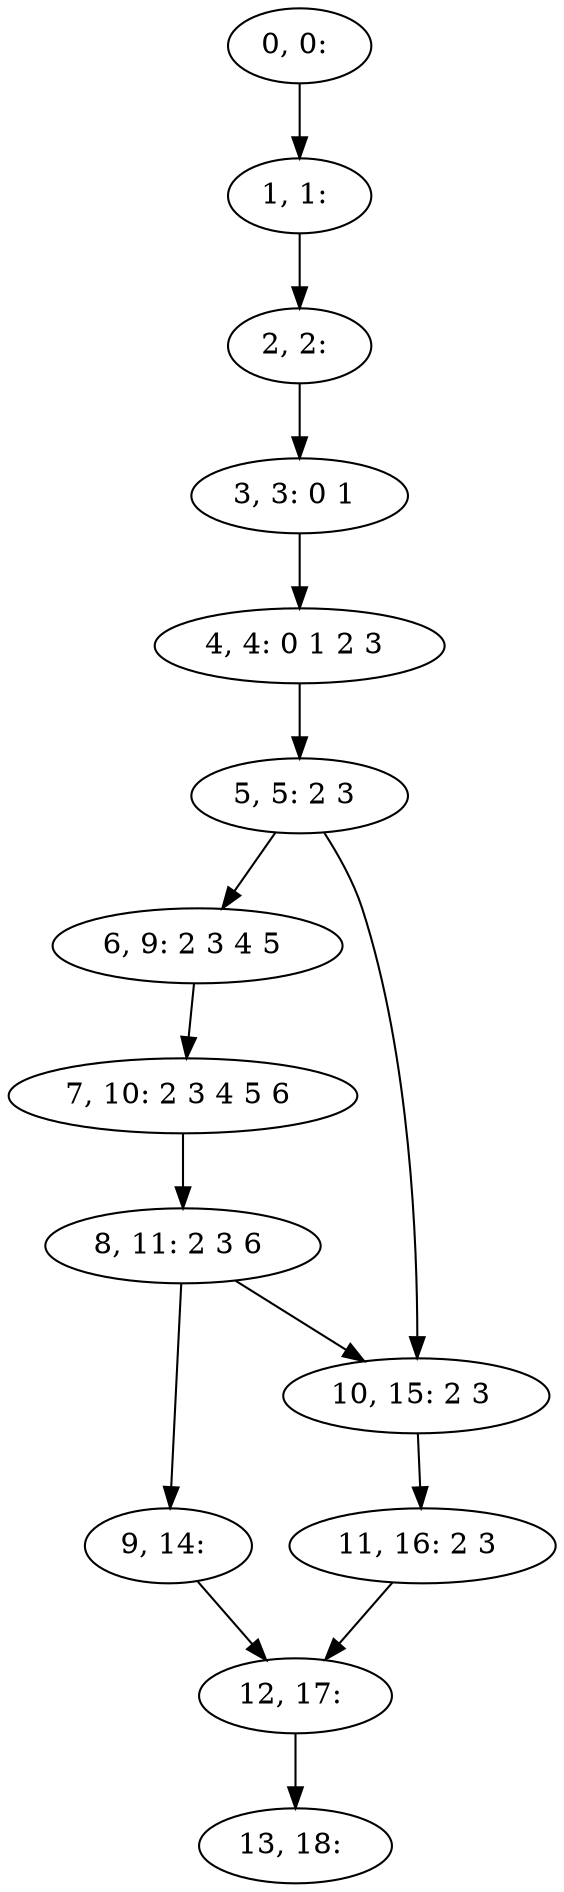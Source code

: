 digraph G {
0[label="0, 0: "];
1[label="1, 1: "];
2[label="2, 2: "];
3[label="3, 3: 0 1 "];
4[label="4, 4: 0 1 2 3 "];
5[label="5, 5: 2 3 "];
6[label="6, 9: 2 3 4 5 "];
7[label="7, 10: 2 3 4 5 6 "];
8[label="8, 11: 2 3 6 "];
9[label="9, 14: "];
10[label="10, 15: 2 3 "];
11[label="11, 16: 2 3 "];
12[label="12, 17: "];
13[label="13, 18: "];
0->1 ;
1->2 ;
2->3 ;
3->4 ;
4->5 ;
5->6 ;
5->10 ;
6->7 ;
7->8 ;
8->9 ;
8->10 ;
9->12 ;
10->11 ;
11->12 ;
12->13 ;
}
